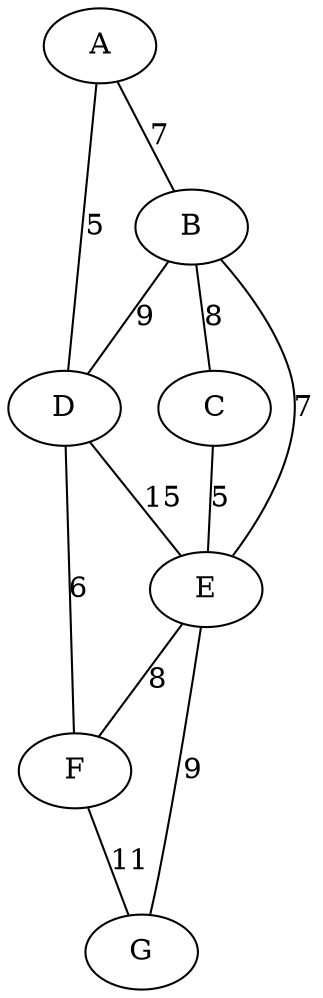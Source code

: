 digraph kruskal {
	D -> E [label="15" arrowhead="none"]
	F -> G [label="11" arrowhead="none"]
	B -> D [label="9" arrowhead="none"]
	E -> G [label="9" arrowhead="none"]
	B -> C [label="8" arrowhead="none"]
	E -> F [label="8" arrowhead="none"]
	A -> B [label="7" arrowhead="none"]
	B -> E [label="7" arrowhead="none"]
	D -> F [label="6" arrowhead="none"]
	A -> D [label="5" arrowhead="none"]
	C -> E [label="5" arrowhead="none"]
}
